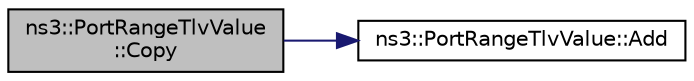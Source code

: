 digraph "ns3::PortRangeTlvValue::Copy"
{
  edge [fontname="Helvetica",fontsize="10",labelfontname="Helvetica",labelfontsize="10"];
  node [fontname="Helvetica",fontsize="10",shape=record];
  rankdir="LR";
  Node1 [label="ns3::PortRangeTlvValue\l::Copy",height=0.2,width=0.4,color="black", fillcolor="grey75", style="filled", fontcolor="black"];
  Node1 -> Node2 [color="midnightblue",fontsize="10",style="solid"];
  Node2 [label="ns3::PortRangeTlvValue::Add",height=0.2,width=0.4,color="black", fillcolor="white", style="filled",URL="$dc/dbc/classns3_1_1PortRangeTlvValue.html#ac78b2513ddfc9a1fbdf62d9e836b68a5"];
}

